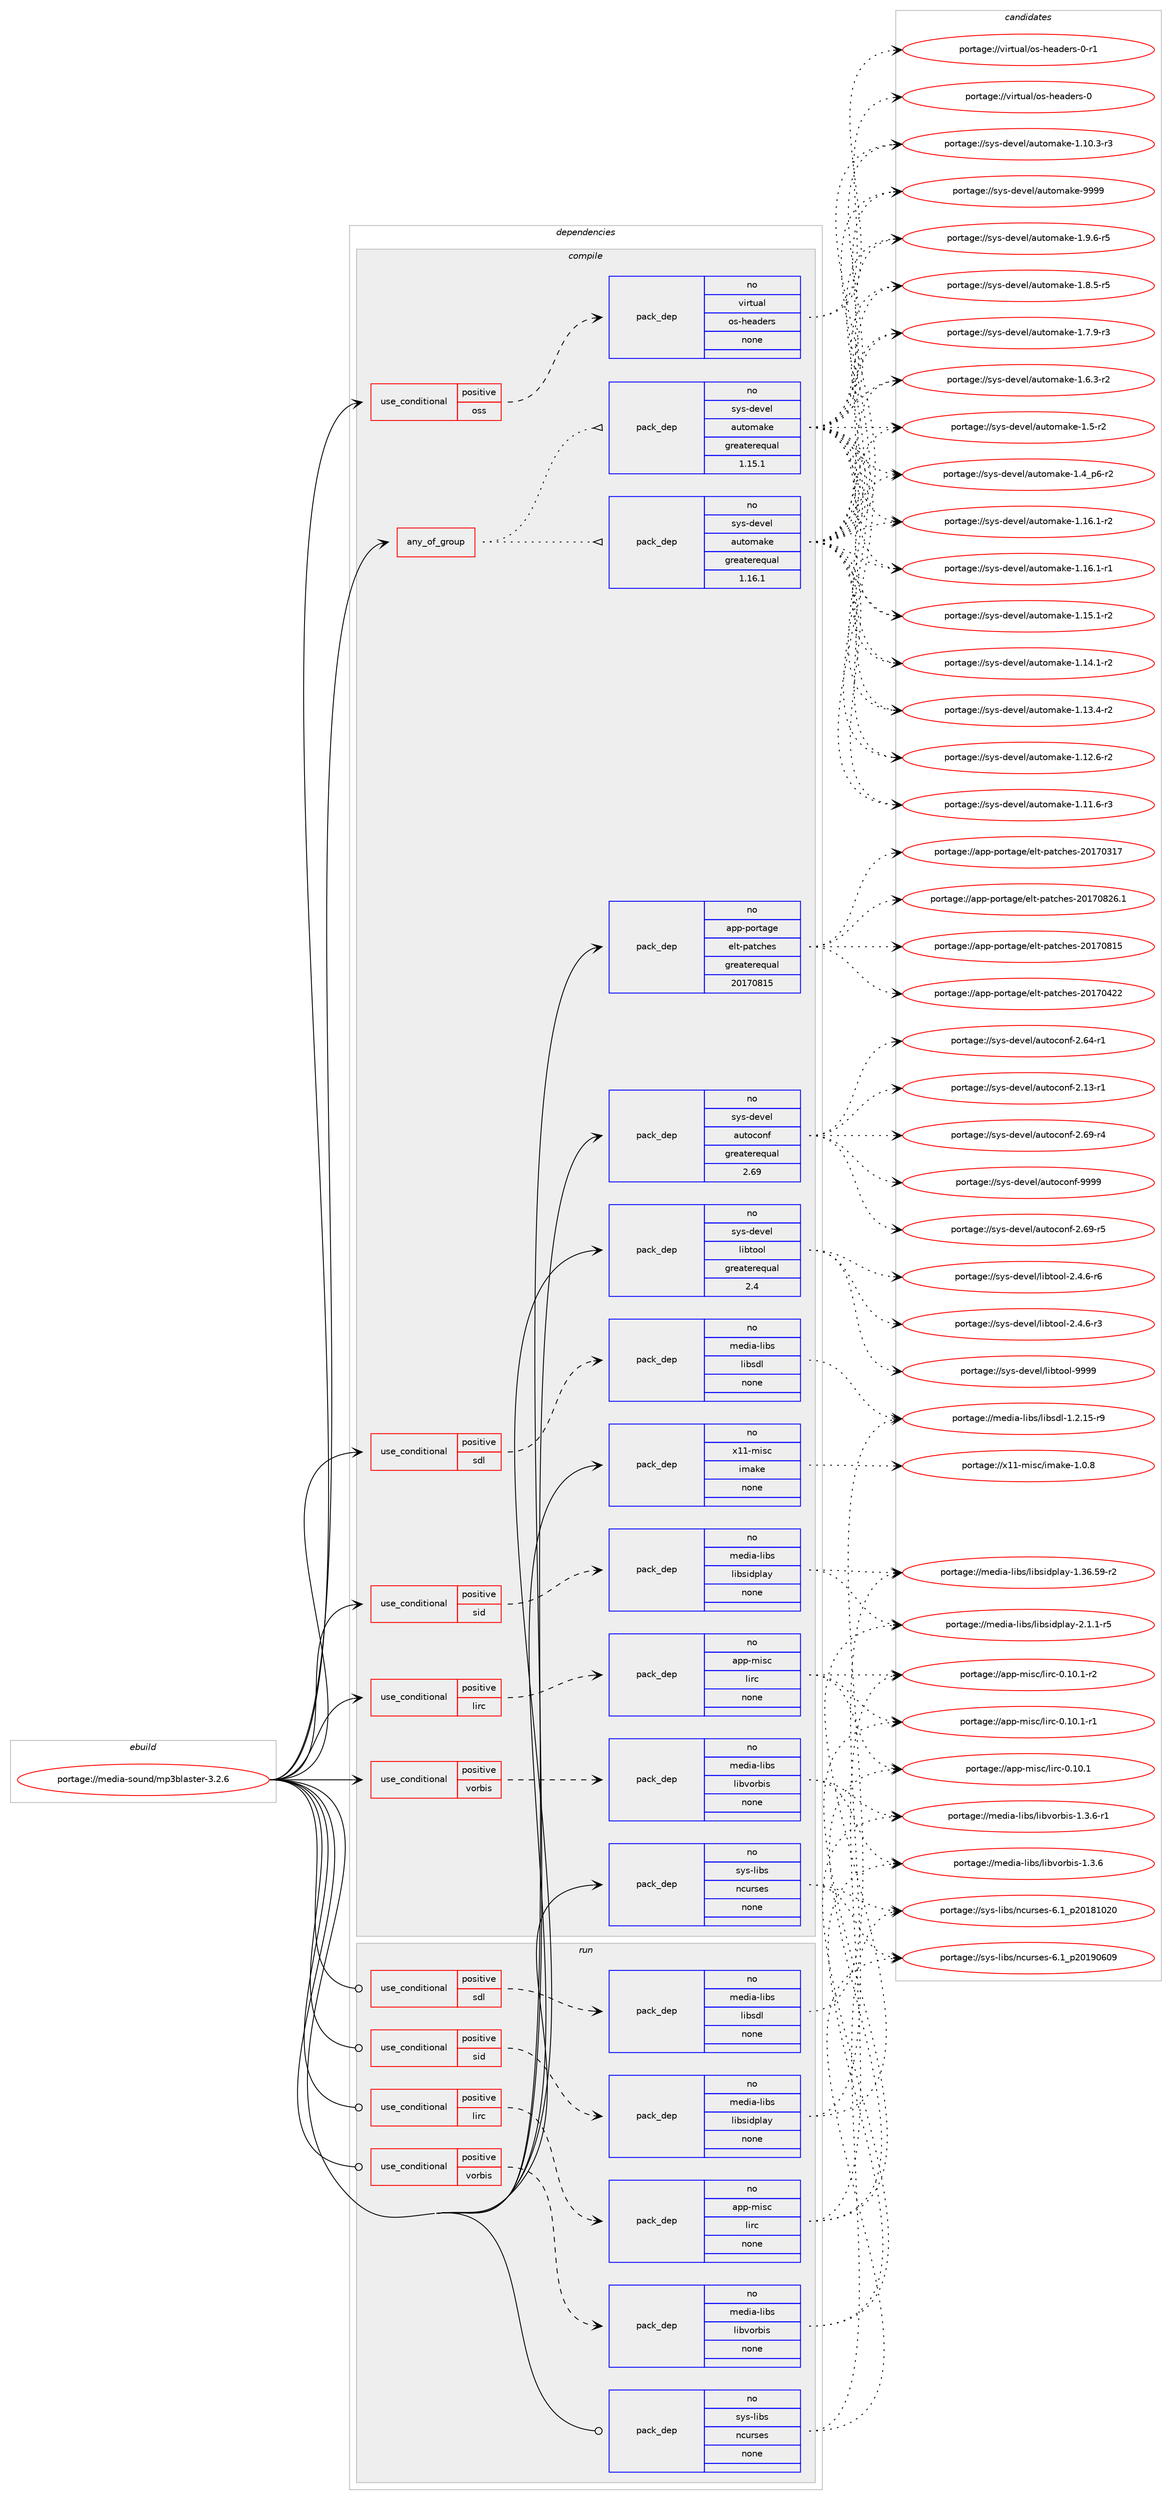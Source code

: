 digraph prolog {

# *************
# Graph options
# *************

newrank=true;
concentrate=true;
compound=true;
graph [rankdir=LR,fontname=Helvetica,fontsize=10,ranksep=1.5];#, ranksep=2.5, nodesep=0.2];
edge  [arrowhead=vee];
node  [fontname=Helvetica,fontsize=10];

# **********
# The ebuild
# **********

subgraph cluster_leftcol {
color=gray;
label=<<i>ebuild</i>>;
id [label="portage://media-sound/mp3blaster-3.2.6", color=red, width=4, href="../media-sound/mp3blaster-3.2.6.svg"];
}

# ****************
# The dependencies
# ****************

subgraph cluster_midcol {
color=gray;
label=<<i>dependencies</i>>;
subgraph cluster_compile {
fillcolor="#eeeeee";
style=filled;
label=<<i>compile</i>>;
subgraph any2790 {
dependency190324 [label=<<TABLE BORDER="0" CELLBORDER="1" CELLSPACING="0" CELLPADDING="4"><TR><TD CELLPADDING="10">any_of_group</TD></TR></TABLE>>, shape=none, color=red];subgraph pack144250 {
dependency190325 [label=<<TABLE BORDER="0" CELLBORDER="1" CELLSPACING="0" CELLPADDING="4" WIDTH="220"><TR><TD ROWSPAN="6" CELLPADDING="30">pack_dep</TD></TR><TR><TD WIDTH="110">no</TD></TR><TR><TD>sys-devel</TD></TR><TR><TD>automake</TD></TR><TR><TD>greaterequal</TD></TR><TR><TD>1.16.1</TD></TR></TABLE>>, shape=none, color=blue];
}
dependency190324:e -> dependency190325:w [weight=20,style="dotted",arrowhead="oinv"];
subgraph pack144251 {
dependency190326 [label=<<TABLE BORDER="0" CELLBORDER="1" CELLSPACING="0" CELLPADDING="4" WIDTH="220"><TR><TD ROWSPAN="6" CELLPADDING="30">pack_dep</TD></TR><TR><TD WIDTH="110">no</TD></TR><TR><TD>sys-devel</TD></TR><TR><TD>automake</TD></TR><TR><TD>greaterequal</TD></TR><TR><TD>1.15.1</TD></TR></TABLE>>, shape=none, color=blue];
}
dependency190324:e -> dependency190326:w [weight=20,style="dotted",arrowhead="oinv"];
}
id:e -> dependency190324:w [weight=20,style="solid",arrowhead="vee"];
subgraph cond43134 {
dependency190327 [label=<<TABLE BORDER="0" CELLBORDER="1" CELLSPACING="0" CELLPADDING="4"><TR><TD ROWSPAN="3" CELLPADDING="10">use_conditional</TD></TR><TR><TD>positive</TD></TR><TR><TD>lirc</TD></TR></TABLE>>, shape=none, color=red];
subgraph pack144252 {
dependency190328 [label=<<TABLE BORDER="0" CELLBORDER="1" CELLSPACING="0" CELLPADDING="4" WIDTH="220"><TR><TD ROWSPAN="6" CELLPADDING="30">pack_dep</TD></TR><TR><TD WIDTH="110">no</TD></TR><TR><TD>app-misc</TD></TR><TR><TD>lirc</TD></TR><TR><TD>none</TD></TR><TR><TD></TD></TR></TABLE>>, shape=none, color=blue];
}
dependency190327:e -> dependency190328:w [weight=20,style="dashed",arrowhead="vee"];
}
id:e -> dependency190327:w [weight=20,style="solid",arrowhead="vee"];
subgraph cond43135 {
dependency190329 [label=<<TABLE BORDER="0" CELLBORDER="1" CELLSPACING="0" CELLPADDING="4"><TR><TD ROWSPAN="3" CELLPADDING="10">use_conditional</TD></TR><TR><TD>positive</TD></TR><TR><TD>oss</TD></TR></TABLE>>, shape=none, color=red];
subgraph pack144253 {
dependency190330 [label=<<TABLE BORDER="0" CELLBORDER="1" CELLSPACING="0" CELLPADDING="4" WIDTH="220"><TR><TD ROWSPAN="6" CELLPADDING="30">pack_dep</TD></TR><TR><TD WIDTH="110">no</TD></TR><TR><TD>virtual</TD></TR><TR><TD>os-headers</TD></TR><TR><TD>none</TD></TR><TR><TD></TD></TR></TABLE>>, shape=none, color=blue];
}
dependency190329:e -> dependency190330:w [weight=20,style="dashed",arrowhead="vee"];
}
id:e -> dependency190329:w [weight=20,style="solid",arrowhead="vee"];
subgraph cond43136 {
dependency190331 [label=<<TABLE BORDER="0" CELLBORDER="1" CELLSPACING="0" CELLPADDING="4"><TR><TD ROWSPAN="3" CELLPADDING="10">use_conditional</TD></TR><TR><TD>positive</TD></TR><TR><TD>sdl</TD></TR></TABLE>>, shape=none, color=red];
subgraph pack144254 {
dependency190332 [label=<<TABLE BORDER="0" CELLBORDER="1" CELLSPACING="0" CELLPADDING="4" WIDTH="220"><TR><TD ROWSPAN="6" CELLPADDING="30">pack_dep</TD></TR><TR><TD WIDTH="110">no</TD></TR><TR><TD>media-libs</TD></TR><TR><TD>libsdl</TD></TR><TR><TD>none</TD></TR><TR><TD></TD></TR></TABLE>>, shape=none, color=blue];
}
dependency190331:e -> dependency190332:w [weight=20,style="dashed",arrowhead="vee"];
}
id:e -> dependency190331:w [weight=20,style="solid",arrowhead="vee"];
subgraph cond43137 {
dependency190333 [label=<<TABLE BORDER="0" CELLBORDER="1" CELLSPACING="0" CELLPADDING="4"><TR><TD ROWSPAN="3" CELLPADDING="10">use_conditional</TD></TR><TR><TD>positive</TD></TR><TR><TD>sid</TD></TR></TABLE>>, shape=none, color=red];
subgraph pack144255 {
dependency190334 [label=<<TABLE BORDER="0" CELLBORDER="1" CELLSPACING="0" CELLPADDING="4" WIDTH="220"><TR><TD ROWSPAN="6" CELLPADDING="30">pack_dep</TD></TR><TR><TD WIDTH="110">no</TD></TR><TR><TD>media-libs</TD></TR><TR><TD>libsidplay</TD></TR><TR><TD>none</TD></TR><TR><TD></TD></TR></TABLE>>, shape=none, color=blue];
}
dependency190333:e -> dependency190334:w [weight=20,style="dashed",arrowhead="vee"];
}
id:e -> dependency190333:w [weight=20,style="solid",arrowhead="vee"];
subgraph cond43138 {
dependency190335 [label=<<TABLE BORDER="0" CELLBORDER="1" CELLSPACING="0" CELLPADDING="4"><TR><TD ROWSPAN="3" CELLPADDING="10">use_conditional</TD></TR><TR><TD>positive</TD></TR><TR><TD>vorbis</TD></TR></TABLE>>, shape=none, color=red];
subgraph pack144256 {
dependency190336 [label=<<TABLE BORDER="0" CELLBORDER="1" CELLSPACING="0" CELLPADDING="4" WIDTH="220"><TR><TD ROWSPAN="6" CELLPADDING="30">pack_dep</TD></TR><TR><TD WIDTH="110">no</TD></TR><TR><TD>media-libs</TD></TR><TR><TD>libvorbis</TD></TR><TR><TD>none</TD></TR><TR><TD></TD></TR></TABLE>>, shape=none, color=blue];
}
dependency190335:e -> dependency190336:w [weight=20,style="dashed",arrowhead="vee"];
}
id:e -> dependency190335:w [weight=20,style="solid",arrowhead="vee"];
subgraph pack144257 {
dependency190337 [label=<<TABLE BORDER="0" CELLBORDER="1" CELLSPACING="0" CELLPADDING="4" WIDTH="220"><TR><TD ROWSPAN="6" CELLPADDING="30">pack_dep</TD></TR><TR><TD WIDTH="110">no</TD></TR><TR><TD>app-portage</TD></TR><TR><TD>elt-patches</TD></TR><TR><TD>greaterequal</TD></TR><TR><TD>20170815</TD></TR></TABLE>>, shape=none, color=blue];
}
id:e -> dependency190337:w [weight=20,style="solid",arrowhead="vee"];
subgraph pack144258 {
dependency190338 [label=<<TABLE BORDER="0" CELLBORDER="1" CELLSPACING="0" CELLPADDING="4" WIDTH="220"><TR><TD ROWSPAN="6" CELLPADDING="30">pack_dep</TD></TR><TR><TD WIDTH="110">no</TD></TR><TR><TD>sys-devel</TD></TR><TR><TD>autoconf</TD></TR><TR><TD>greaterequal</TD></TR><TR><TD>2.69</TD></TR></TABLE>>, shape=none, color=blue];
}
id:e -> dependency190338:w [weight=20,style="solid",arrowhead="vee"];
subgraph pack144259 {
dependency190339 [label=<<TABLE BORDER="0" CELLBORDER="1" CELLSPACING="0" CELLPADDING="4" WIDTH="220"><TR><TD ROWSPAN="6" CELLPADDING="30">pack_dep</TD></TR><TR><TD WIDTH="110">no</TD></TR><TR><TD>sys-devel</TD></TR><TR><TD>libtool</TD></TR><TR><TD>greaterequal</TD></TR><TR><TD>2.4</TD></TR></TABLE>>, shape=none, color=blue];
}
id:e -> dependency190339:w [weight=20,style="solid",arrowhead="vee"];
subgraph pack144260 {
dependency190340 [label=<<TABLE BORDER="0" CELLBORDER="1" CELLSPACING="0" CELLPADDING="4" WIDTH="220"><TR><TD ROWSPAN="6" CELLPADDING="30">pack_dep</TD></TR><TR><TD WIDTH="110">no</TD></TR><TR><TD>sys-libs</TD></TR><TR><TD>ncurses</TD></TR><TR><TD>none</TD></TR><TR><TD></TD></TR></TABLE>>, shape=none, color=blue];
}
id:e -> dependency190340:w [weight=20,style="solid",arrowhead="vee"];
subgraph pack144261 {
dependency190341 [label=<<TABLE BORDER="0" CELLBORDER="1" CELLSPACING="0" CELLPADDING="4" WIDTH="220"><TR><TD ROWSPAN="6" CELLPADDING="30">pack_dep</TD></TR><TR><TD WIDTH="110">no</TD></TR><TR><TD>x11-misc</TD></TR><TR><TD>imake</TD></TR><TR><TD>none</TD></TR><TR><TD></TD></TR></TABLE>>, shape=none, color=blue];
}
id:e -> dependency190341:w [weight=20,style="solid",arrowhead="vee"];
}
subgraph cluster_compileandrun {
fillcolor="#eeeeee";
style=filled;
label=<<i>compile and run</i>>;
}
subgraph cluster_run {
fillcolor="#eeeeee";
style=filled;
label=<<i>run</i>>;
subgraph cond43139 {
dependency190342 [label=<<TABLE BORDER="0" CELLBORDER="1" CELLSPACING="0" CELLPADDING="4"><TR><TD ROWSPAN="3" CELLPADDING="10">use_conditional</TD></TR><TR><TD>positive</TD></TR><TR><TD>lirc</TD></TR></TABLE>>, shape=none, color=red];
subgraph pack144262 {
dependency190343 [label=<<TABLE BORDER="0" CELLBORDER="1" CELLSPACING="0" CELLPADDING="4" WIDTH="220"><TR><TD ROWSPAN="6" CELLPADDING="30">pack_dep</TD></TR><TR><TD WIDTH="110">no</TD></TR><TR><TD>app-misc</TD></TR><TR><TD>lirc</TD></TR><TR><TD>none</TD></TR><TR><TD></TD></TR></TABLE>>, shape=none, color=blue];
}
dependency190342:e -> dependency190343:w [weight=20,style="dashed",arrowhead="vee"];
}
id:e -> dependency190342:w [weight=20,style="solid",arrowhead="odot"];
subgraph cond43140 {
dependency190344 [label=<<TABLE BORDER="0" CELLBORDER="1" CELLSPACING="0" CELLPADDING="4"><TR><TD ROWSPAN="3" CELLPADDING="10">use_conditional</TD></TR><TR><TD>positive</TD></TR><TR><TD>sdl</TD></TR></TABLE>>, shape=none, color=red];
subgraph pack144263 {
dependency190345 [label=<<TABLE BORDER="0" CELLBORDER="1" CELLSPACING="0" CELLPADDING="4" WIDTH="220"><TR><TD ROWSPAN="6" CELLPADDING="30">pack_dep</TD></TR><TR><TD WIDTH="110">no</TD></TR><TR><TD>media-libs</TD></TR><TR><TD>libsdl</TD></TR><TR><TD>none</TD></TR><TR><TD></TD></TR></TABLE>>, shape=none, color=blue];
}
dependency190344:e -> dependency190345:w [weight=20,style="dashed",arrowhead="vee"];
}
id:e -> dependency190344:w [weight=20,style="solid",arrowhead="odot"];
subgraph cond43141 {
dependency190346 [label=<<TABLE BORDER="0" CELLBORDER="1" CELLSPACING="0" CELLPADDING="4"><TR><TD ROWSPAN="3" CELLPADDING="10">use_conditional</TD></TR><TR><TD>positive</TD></TR><TR><TD>sid</TD></TR></TABLE>>, shape=none, color=red];
subgraph pack144264 {
dependency190347 [label=<<TABLE BORDER="0" CELLBORDER="1" CELLSPACING="0" CELLPADDING="4" WIDTH="220"><TR><TD ROWSPAN="6" CELLPADDING="30">pack_dep</TD></TR><TR><TD WIDTH="110">no</TD></TR><TR><TD>media-libs</TD></TR><TR><TD>libsidplay</TD></TR><TR><TD>none</TD></TR><TR><TD></TD></TR></TABLE>>, shape=none, color=blue];
}
dependency190346:e -> dependency190347:w [weight=20,style="dashed",arrowhead="vee"];
}
id:e -> dependency190346:w [weight=20,style="solid",arrowhead="odot"];
subgraph cond43142 {
dependency190348 [label=<<TABLE BORDER="0" CELLBORDER="1" CELLSPACING="0" CELLPADDING="4"><TR><TD ROWSPAN="3" CELLPADDING="10">use_conditional</TD></TR><TR><TD>positive</TD></TR><TR><TD>vorbis</TD></TR></TABLE>>, shape=none, color=red];
subgraph pack144265 {
dependency190349 [label=<<TABLE BORDER="0" CELLBORDER="1" CELLSPACING="0" CELLPADDING="4" WIDTH="220"><TR><TD ROWSPAN="6" CELLPADDING="30">pack_dep</TD></TR><TR><TD WIDTH="110">no</TD></TR><TR><TD>media-libs</TD></TR><TR><TD>libvorbis</TD></TR><TR><TD>none</TD></TR><TR><TD></TD></TR></TABLE>>, shape=none, color=blue];
}
dependency190348:e -> dependency190349:w [weight=20,style="dashed",arrowhead="vee"];
}
id:e -> dependency190348:w [weight=20,style="solid",arrowhead="odot"];
subgraph pack144266 {
dependency190350 [label=<<TABLE BORDER="0" CELLBORDER="1" CELLSPACING="0" CELLPADDING="4" WIDTH="220"><TR><TD ROWSPAN="6" CELLPADDING="30">pack_dep</TD></TR><TR><TD WIDTH="110">no</TD></TR><TR><TD>sys-libs</TD></TR><TR><TD>ncurses</TD></TR><TR><TD>none</TD></TR><TR><TD></TD></TR></TABLE>>, shape=none, color=blue];
}
id:e -> dependency190350:w [weight=20,style="solid",arrowhead="odot"];
}
}

# **************
# The candidates
# **************

subgraph cluster_choices {
rank=same;
color=gray;
label=<<i>candidates</i>>;

subgraph choice144250 {
color=black;
nodesep=1;
choice115121115451001011181011084797117116111109971071014557575757 [label="portage://sys-devel/automake-9999", color=red, width=4,href="../sys-devel/automake-9999.svg"];
choice115121115451001011181011084797117116111109971071014549465746544511453 [label="portage://sys-devel/automake-1.9.6-r5", color=red, width=4,href="../sys-devel/automake-1.9.6-r5.svg"];
choice115121115451001011181011084797117116111109971071014549465646534511453 [label="portage://sys-devel/automake-1.8.5-r5", color=red, width=4,href="../sys-devel/automake-1.8.5-r5.svg"];
choice115121115451001011181011084797117116111109971071014549465546574511451 [label="portage://sys-devel/automake-1.7.9-r3", color=red, width=4,href="../sys-devel/automake-1.7.9-r3.svg"];
choice115121115451001011181011084797117116111109971071014549465446514511450 [label="portage://sys-devel/automake-1.6.3-r2", color=red, width=4,href="../sys-devel/automake-1.6.3-r2.svg"];
choice11512111545100101118101108479711711611110997107101454946534511450 [label="portage://sys-devel/automake-1.5-r2", color=red, width=4,href="../sys-devel/automake-1.5-r2.svg"];
choice115121115451001011181011084797117116111109971071014549465295112544511450 [label="portage://sys-devel/automake-1.4_p6-r2", color=red, width=4,href="../sys-devel/automake-1.4_p6-r2.svg"];
choice11512111545100101118101108479711711611110997107101454946495446494511450 [label="portage://sys-devel/automake-1.16.1-r2", color=red, width=4,href="../sys-devel/automake-1.16.1-r2.svg"];
choice11512111545100101118101108479711711611110997107101454946495446494511449 [label="portage://sys-devel/automake-1.16.1-r1", color=red, width=4,href="../sys-devel/automake-1.16.1-r1.svg"];
choice11512111545100101118101108479711711611110997107101454946495346494511450 [label="portage://sys-devel/automake-1.15.1-r2", color=red, width=4,href="../sys-devel/automake-1.15.1-r2.svg"];
choice11512111545100101118101108479711711611110997107101454946495246494511450 [label="portage://sys-devel/automake-1.14.1-r2", color=red, width=4,href="../sys-devel/automake-1.14.1-r2.svg"];
choice11512111545100101118101108479711711611110997107101454946495146524511450 [label="portage://sys-devel/automake-1.13.4-r2", color=red, width=4,href="../sys-devel/automake-1.13.4-r2.svg"];
choice11512111545100101118101108479711711611110997107101454946495046544511450 [label="portage://sys-devel/automake-1.12.6-r2", color=red, width=4,href="../sys-devel/automake-1.12.6-r2.svg"];
choice11512111545100101118101108479711711611110997107101454946494946544511451 [label="portage://sys-devel/automake-1.11.6-r3", color=red, width=4,href="../sys-devel/automake-1.11.6-r3.svg"];
choice11512111545100101118101108479711711611110997107101454946494846514511451 [label="portage://sys-devel/automake-1.10.3-r3", color=red, width=4,href="../sys-devel/automake-1.10.3-r3.svg"];
dependency190325:e -> choice115121115451001011181011084797117116111109971071014557575757:w [style=dotted,weight="100"];
dependency190325:e -> choice115121115451001011181011084797117116111109971071014549465746544511453:w [style=dotted,weight="100"];
dependency190325:e -> choice115121115451001011181011084797117116111109971071014549465646534511453:w [style=dotted,weight="100"];
dependency190325:e -> choice115121115451001011181011084797117116111109971071014549465546574511451:w [style=dotted,weight="100"];
dependency190325:e -> choice115121115451001011181011084797117116111109971071014549465446514511450:w [style=dotted,weight="100"];
dependency190325:e -> choice11512111545100101118101108479711711611110997107101454946534511450:w [style=dotted,weight="100"];
dependency190325:e -> choice115121115451001011181011084797117116111109971071014549465295112544511450:w [style=dotted,weight="100"];
dependency190325:e -> choice11512111545100101118101108479711711611110997107101454946495446494511450:w [style=dotted,weight="100"];
dependency190325:e -> choice11512111545100101118101108479711711611110997107101454946495446494511449:w [style=dotted,weight="100"];
dependency190325:e -> choice11512111545100101118101108479711711611110997107101454946495346494511450:w [style=dotted,weight="100"];
dependency190325:e -> choice11512111545100101118101108479711711611110997107101454946495246494511450:w [style=dotted,weight="100"];
dependency190325:e -> choice11512111545100101118101108479711711611110997107101454946495146524511450:w [style=dotted,weight="100"];
dependency190325:e -> choice11512111545100101118101108479711711611110997107101454946495046544511450:w [style=dotted,weight="100"];
dependency190325:e -> choice11512111545100101118101108479711711611110997107101454946494946544511451:w [style=dotted,weight="100"];
dependency190325:e -> choice11512111545100101118101108479711711611110997107101454946494846514511451:w [style=dotted,weight="100"];
}
subgraph choice144251 {
color=black;
nodesep=1;
choice115121115451001011181011084797117116111109971071014557575757 [label="portage://sys-devel/automake-9999", color=red, width=4,href="../sys-devel/automake-9999.svg"];
choice115121115451001011181011084797117116111109971071014549465746544511453 [label="portage://sys-devel/automake-1.9.6-r5", color=red, width=4,href="../sys-devel/automake-1.9.6-r5.svg"];
choice115121115451001011181011084797117116111109971071014549465646534511453 [label="portage://sys-devel/automake-1.8.5-r5", color=red, width=4,href="../sys-devel/automake-1.8.5-r5.svg"];
choice115121115451001011181011084797117116111109971071014549465546574511451 [label="portage://sys-devel/automake-1.7.9-r3", color=red, width=4,href="../sys-devel/automake-1.7.9-r3.svg"];
choice115121115451001011181011084797117116111109971071014549465446514511450 [label="portage://sys-devel/automake-1.6.3-r2", color=red, width=4,href="../sys-devel/automake-1.6.3-r2.svg"];
choice11512111545100101118101108479711711611110997107101454946534511450 [label="portage://sys-devel/automake-1.5-r2", color=red, width=4,href="../sys-devel/automake-1.5-r2.svg"];
choice115121115451001011181011084797117116111109971071014549465295112544511450 [label="portage://sys-devel/automake-1.4_p6-r2", color=red, width=4,href="../sys-devel/automake-1.4_p6-r2.svg"];
choice11512111545100101118101108479711711611110997107101454946495446494511450 [label="portage://sys-devel/automake-1.16.1-r2", color=red, width=4,href="../sys-devel/automake-1.16.1-r2.svg"];
choice11512111545100101118101108479711711611110997107101454946495446494511449 [label="portage://sys-devel/automake-1.16.1-r1", color=red, width=4,href="../sys-devel/automake-1.16.1-r1.svg"];
choice11512111545100101118101108479711711611110997107101454946495346494511450 [label="portage://sys-devel/automake-1.15.1-r2", color=red, width=4,href="../sys-devel/automake-1.15.1-r2.svg"];
choice11512111545100101118101108479711711611110997107101454946495246494511450 [label="portage://sys-devel/automake-1.14.1-r2", color=red, width=4,href="../sys-devel/automake-1.14.1-r2.svg"];
choice11512111545100101118101108479711711611110997107101454946495146524511450 [label="portage://sys-devel/automake-1.13.4-r2", color=red, width=4,href="../sys-devel/automake-1.13.4-r2.svg"];
choice11512111545100101118101108479711711611110997107101454946495046544511450 [label="portage://sys-devel/automake-1.12.6-r2", color=red, width=4,href="../sys-devel/automake-1.12.6-r2.svg"];
choice11512111545100101118101108479711711611110997107101454946494946544511451 [label="portage://sys-devel/automake-1.11.6-r3", color=red, width=4,href="../sys-devel/automake-1.11.6-r3.svg"];
choice11512111545100101118101108479711711611110997107101454946494846514511451 [label="portage://sys-devel/automake-1.10.3-r3", color=red, width=4,href="../sys-devel/automake-1.10.3-r3.svg"];
dependency190326:e -> choice115121115451001011181011084797117116111109971071014557575757:w [style=dotted,weight="100"];
dependency190326:e -> choice115121115451001011181011084797117116111109971071014549465746544511453:w [style=dotted,weight="100"];
dependency190326:e -> choice115121115451001011181011084797117116111109971071014549465646534511453:w [style=dotted,weight="100"];
dependency190326:e -> choice115121115451001011181011084797117116111109971071014549465546574511451:w [style=dotted,weight="100"];
dependency190326:e -> choice115121115451001011181011084797117116111109971071014549465446514511450:w [style=dotted,weight="100"];
dependency190326:e -> choice11512111545100101118101108479711711611110997107101454946534511450:w [style=dotted,weight="100"];
dependency190326:e -> choice115121115451001011181011084797117116111109971071014549465295112544511450:w [style=dotted,weight="100"];
dependency190326:e -> choice11512111545100101118101108479711711611110997107101454946495446494511450:w [style=dotted,weight="100"];
dependency190326:e -> choice11512111545100101118101108479711711611110997107101454946495446494511449:w [style=dotted,weight="100"];
dependency190326:e -> choice11512111545100101118101108479711711611110997107101454946495346494511450:w [style=dotted,weight="100"];
dependency190326:e -> choice11512111545100101118101108479711711611110997107101454946495246494511450:w [style=dotted,weight="100"];
dependency190326:e -> choice11512111545100101118101108479711711611110997107101454946495146524511450:w [style=dotted,weight="100"];
dependency190326:e -> choice11512111545100101118101108479711711611110997107101454946495046544511450:w [style=dotted,weight="100"];
dependency190326:e -> choice11512111545100101118101108479711711611110997107101454946494946544511451:w [style=dotted,weight="100"];
dependency190326:e -> choice11512111545100101118101108479711711611110997107101454946494846514511451:w [style=dotted,weight="100"];
}
subgraph choice144252 {
color=black;
nodesep=1;
choice9711211245109105115994710810511499454846494846494511450 [label="portage://app-misc/lirc-0.10.1-r2", color=red, width=4,href="../app-misc/lirc-0.10.1-r2.svg"];
choice9711211245109105115994710810511499454846494846494511449 [label="portage://app-misc/lirc-0.10.1-r1", color=red, width=4,href="../app-misc/lirc-0.10.1-r1.svg"];
choice971121124510910511599471081051149945484649484649 [label="portage://app-misc/lirc-0.10.1", color=red, width=4,href="../app-misc/lirc-0.10.1.svg"];
dependency190328:e -> choice9711211245109105115994710810511499454846494846494511450:w [style=dotted,weight="100"];
dependency190328:e -> choice9711211245109105115994710810511499454846494846494511449:w [style=dotted,weight="100"];
dependency190328:e -> choice971121124510910511599471081051149945484649484649:w [style=dotted,weight="100"];
}
subgraph choice144253 {
color=black;
nodesep=1;
choice1181051141161179710847111115451041019710010111411545484511449 [label="portage://virtual/os-headers-0-r1", color=red, width=4,href="../virtual/os-headers-0-r1.svg"];
choice118105114116117971084711111545104101971001011141154548 [label="portage://virtual/os-headers-0", color=red, width=4,href="../virtual/os-headers-0.svg"];
dependency190330:e -> choice1181051141161179710847111115451041019710010111411545484511449:w [style=dotted,weight="100"];
dependency190330:e -> choice118105114116117971084711111545104101971001011141154548:w [style=dotted,weight="100"];
}
subgraph choice144254 {
color=black;
nodesep=1;
choice1091011001059745108105981154710810598115100108454946504649534511457 [label="portage://media-libs/libsdl-1.2.15-r9", color=red, width=4,href="../media-libs/libsdl-1.2.15-r9.svg"];
dependency190332:e -> choice1091011001059745108105981154710810598115100108454946504649534511457:w [style=dotted,weight="100"];
}
subgraph choice144255 {
color=black;
nodesep=1;
choice1091011001059745108105981154710810598115105100112108971214550464946494511453 [label="portage://media-libs/libsidplay-2.1.1-r5", color=red, width=4,href="../media-libs/libsidplay-2.1.1-r5.svg"];
choice10910110010597451081059811547108105981151051001121089712145494651544653574511450 [label="portage://media-libs/libsidplay-1.36.59-r2", color=red, width=4,href="../media-libs/libsidplay-1.36.59-r2.svg"];
dependency190334:e -> choice1091011001059745108105981154710810598115105100112108971214550464946494511453:w [style=dotted,weight="100"];
dependency190334:e -> choice10910110010597451081059811547108105981151051001121089712145494651544653574511450:w [style=dotted,weight="100"];
}
subgraph choice144256 {
color=black;
nodesep=1;
choice1091011001059745108105981154710810598118111114981051154549465146544511449 [label="portage://media-libs/libvorbis-1.3.6-r1", color=red, width=4,href="../media-libs/libvorbis-1.3.6-r1.svg"];
choice109101100105974510810598115471081059811811111498105115454946514654 [label="portage://media-libs/libvorbis-1.3.6", color=red, width=4,href="../media-libs/libvorbis-1.3.6.svg"];
dependency190336:e -> choice1091011001059745108105981154710810598118111114981051154549465146544511449:w [style=dotted,weight="100"];
dependency190336:e -> choice109101100105974510810598115471081059811811111498105115454946514654:w [style=dotted,weight="100"];
}
subgraph choice144257 {
color=black;
nodesep=1;
choice971121124511211111411697103101471011081164511297116991041011154550484955485650544649 [label="portage://app-portage/elt-patches-20170826.1", color=red, width=4,href="../app-portage/elt-patches-20170826.1.svg"];
choice97112112451121111141169710310147101108116451129711699104101115455048495548564953 [label="portage://app-portage/elt-patches-20170815", color=red, width=4,href="../app-portage/elt-patches-20170815.svg"];
choice97112112451121111141169710310147101108116451129711699104101115455048495548525050 [label="portage://app-portage/elt-patches-20170422", color=red, width=4,href="../app-portage/elt-patches-20170422.svg"];
choice97112112451121111141169710310147101108116451129711699104101115455048495548514955 [label="portage://app-portage/elt-patches-20170317", color=red, width=4,href="../app-portage/elt-patches-20170317.svg"];
dependency190337:e -> choice971121124511211111411697103101471011081164511297116991041011154550484955485650544649:w [style=dotted,weight="100"];
dependency190337:e -> choice97112112451121111141169710310147101108116451129711699104101115455048495548564953:w [style=dotted,weight="100"];
dependency190337:e -> choice97112112451121111141169710310147101108116451129711699104101115455048495548525050:w [style=dotted,weight="100"];
dependency190337:e -> choice97112112451121111141169710310147101108116451129711699104101115455048495548514955:w [style=dotted,weight="100"];
}
subgraph choice144258 {
color=black;
nodesep=1;
choice115121115451001011181011084797117116111991111101024557575757 [label="portage://sys-devel/autoconf-9999", color=red, width=4,href="../sys-devel/autoconf-9999.svg"];
choice1151211154510010111810110847971171161119911111010245504654574511453 [label="portage://sys-devel/autoconf-2.69-r5", color=red, width=4,href="../sys-devel/autoconf-2.69-r5.svg"];
choice1151211154510010111810110847971171161119911111010245504654574511452 [label="portage://sys-devel/autoconf-2.69-r4", color=red, width=4,href="../sys-devel/autoconf-2.69-r4.svg"];
choice1151211154510010111810110847971171161119911111010245504654524511449 [label="portage://sys-devel/autoconf-2.64-r1", color=red, width=4,href="../sys-devel/autoconf-2.64-r1.svg"];
choice1151211154510010111810110847971171161119911111010245504649514511449 [label="portage://sys-devel/autoconf-2.13-r1", color=red, width=4,href="../sys-devel/autoconf-2.13-r1.svg"];
dependency190338:e -> choice115121115451001011181011084797117116111991111101024557575757:w [style=dotted,weight="100"];
dependency190338:e -> choice1151211154510010111810110847971171161119911111010245504654574511453:w [style=dotted,weight="100"];
dependency190338:e -> choice1151211154510010111810110847971171161119911111010245504654574511452:w [style=dotted,weight="100"];
dependency190338:e -> choice1151211154510010111810110847971171161119911111010245504654524511449:w [style=dotted,weight="100"];
dependency190338:e -> choice1151211154510010111810110847971171161119911111010245504649514511449:w [style=dotted,weight="100"];
}
subgraph choice144259 {
color=black;
nodesep=1;
choice1151211154510010111810110847108105981161111111084557575757 [label="portage://sys-devel/libtool-9999", color=red, width=4,href="../sys-devel/libtool-9999.svg"];
choice1151211154510010111810110847108105981161111111084550465246544511454 [label="portage://sys-devel/libtool-2.4.6-r6", color=red, width=4,href="../sys-devel/libtool-2.4.6-r6.svg"];
choice1151211154510010111810110847108105981161111111084550465246544511451 [label="portage://sys-devel/libtool-2.4.6-r3", color=red, width=4,href="../sys-devel/libtool-2.4.6-r3.svg"];
dependency190339:e -> choice1151211154510010111810110847108105981161111111084557575757:w [style=dotted,weight="100"];
dependency190339:e -> choice1151211154510010111810110847108105981161111111084550465246544511454:w [style=dotted,weight="100"];
dependency190339:e -> choice1151211154510010111810110847108105981161111111084550465246544511451:w [style=dotted,weight="100"];
}
subgraph choice144260 {
color=black;
nodesep=1;
choice1151211154510810598115471109911711411510111545544649951125048495748544857 [label="portage://sys-libs/ncurses-6.1_p20190609", color=red, width=4,href="../sys-libs/ncurses-6.1_p20190609.svg"];
choice1151211154510810598115471109911711411510111545544649951125048495649485048 [label="portage://sys-libs/ncurses-6.1_p20181020", color=red, width=4,href="../sys-libs/ncurses-6.1_p20181020.svg"];
dependency190340:e -> choice1151211154510810598115471109911711411510111545544649951125048495748544857:w [style=dotted,weight="100"];
dependency190340:e -> choice1151211154510810598115471109911711411510111545544649951125048495649485048:w [style=dotted,weight="100"];
}
subgraph choice144261 {
color=black;
nodesep=1;
choice120494945109105115994710510997107101454946484656 [label="portage://x11-misc/imake-1.0.8", color=red, width=4,href="../x11-misc/imake-1.0.8.svg"];
dependency190341:e -> choice120494945109105115994710510997107101454946484656:w [style=dotted,weight="100"];
}
subgraph choice144262 {
color=black;
nodesep=1;
choice9711211245109105115994710810511499454846494846494511450 [label="portage://app-misc/lirc-0.10.1-r2", color=red, width=4,href="../app-misc/lirc-0.10.1-r2.svg"];
choice9711211245109105115994710810511499454846494846494511449 [label="portage://app-misc/lirc-0.10.1-r1", color=red, width=4,href="../app-misc/lirc-0.10.1-r1.svg"];
choice971121124510910511599471081051149945484649484649 [label="portage://app-misc/lirc-0.10.1", color=red, width=4,href="../app-misc/lirc-0.10.1.svg"];
dependency190343:e -> choice9711211245109105115994710810511499454846494846494511450:w [style=dotted,weight="100"];
dependency190343:e -> choice9711211245109105115994710810511499454846494846494511449:w [style=dotted,weight="100"];
dependency190343:e -> choice971121124510910511599471081051149945484649484649:w [style=dotted,weight="100"];
}
subgraph choice144263 {
color=black;
nodesep=1;
choice1091011001059745108105981154710810598115100108454946504649534511457 [label="portage://media-libs/libsdl-1.2.15-r9", color=red, width=4,href="../media-libs/libsdl-1.2.15-r9.svg"];
dependency190345:e -> choice1091011001059745108105981154710810598115100108454946504649534511457:w [style=dotted,weight="100"];
}
subgraph choice144264 {
color=black;
nodesep=1;
choice1091011001059745108105981154710810598115105100112108971214550464946494511453 [label="portage://media-libs/libsidplay-2.1.1-r5", color=red, width=4,href="../media-libs/libsidplay-2.1.1-r5.svg"];
choice10910110010597451081059811547108105981151051001121089712145494651544653574511450 [label="portage://media-libs/libsidplay-1.36.59-r2", color=red, width=4,href="../media-libs/libsidplay-1.36.59-r2.svg"];
dependency190347:e -> choice1091011001059745108105981154710810598115105100112108971214550464946494511453:w [style=dotted,weight="100"];
dependency190347:e -> choice10910110010597451081059811547108105981151051001121089712145494651544653574511450:w [style=dotted,weight="100"];
}
subgraph choice144265 {
color=black;
nodesep=1;
choice1091011001059745108105981154710810598118111114981051154549465146544511449 [label="portage://media-libs/libvorbis-1.3.6-r1", color=red, width=4,href="../media-libs/libvorbis-1.3.6-r1.svg"];
choice109101100105974510810598115471081059811811111498105115454946514654 [label="portage://media-libs/libvorbis-1.3.6", color=red, width=4,href="../media-libs/libvorbis-1.3.6.svg"];
dependency190349:e -> choice1091011001059745108105981154710810598118111114981051154549465146544511449:w [style=dotted,weight="100"];
dependency190349:e -> choice109101100105974510810598115471081059811811111498105115454946514654:w [style=dotted,weight="100"];
}
subgraph choice144266 {
color=black;
nodesep=1;
choice1151211154510810598115471109911711411510111545544649951125048495748544857 [label="portage://sys-libs/ncurses-6.1_p20190609", color=red, width=4,href="../sys-libs/ncurses-6.1_p20190609.svg"];
choice1151211154510810598115471109911711411510111545544649951125048495649485048 [label="portage://sys-libs/ncurses-6.1_p20181020", color=red, width=4,href="../sys-libs/ncurses-6.1_p20181020.svg"];
dependency190350:e -> choice1151211154510810598115471109911711411510111545544649951125048495748544857:w [style=dotted,weight="100"];
dependency190350:e -> choice1151211154510810598115471109911711411510111545544649951125048495649485048:w [style=dotted,weight="100"];
}
}

}
